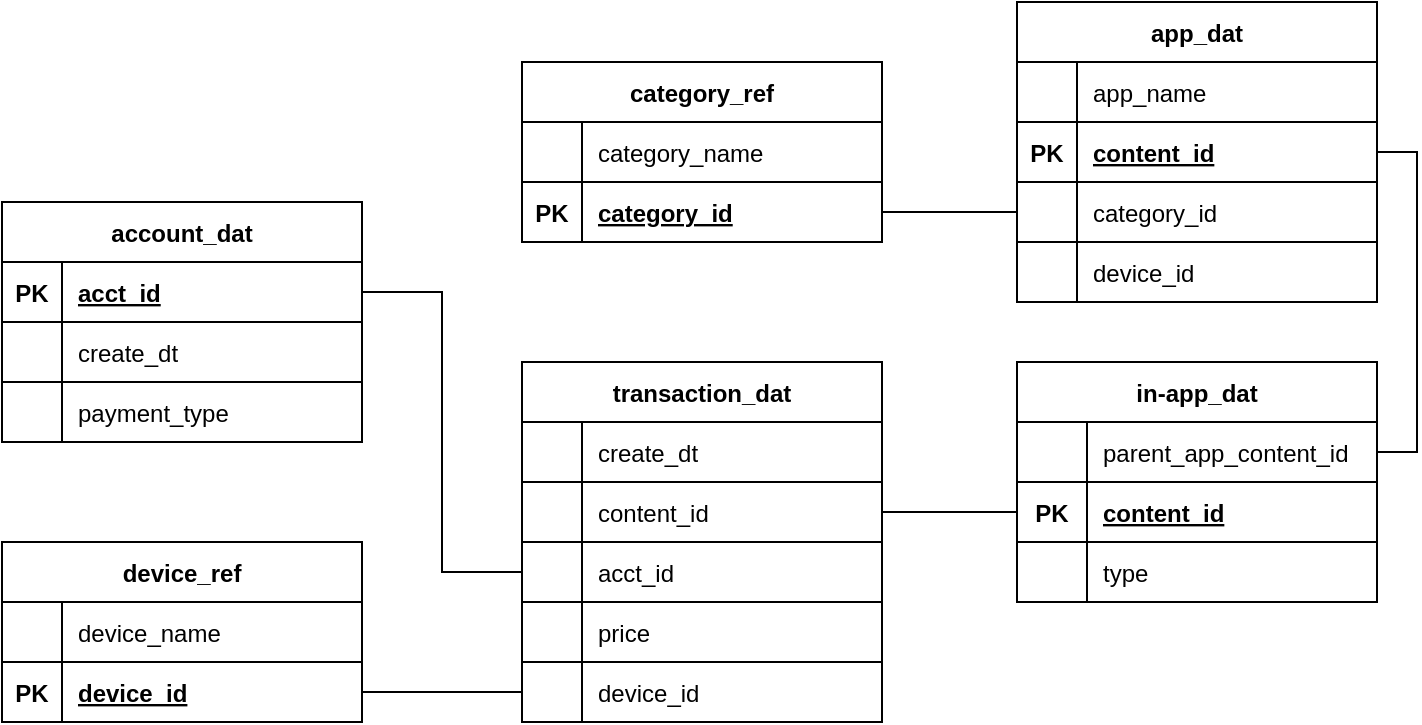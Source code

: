 <mxfile version="16.2.6" type="device"><diagram id="R2lEEEUBdFMjLlhIrx00" name="Page-1"><mxGraphModel dx="1298" dy="784" grid="1" gridSize="10" guides="1" tooltips="1" connect="1" arrows="1" fold="1" page="1" pageScale="1" pageWidth="850" pageHeight="1100" math="0" shadow="0" extFonts="Permanent Marker^https://fonts.googleapis.com/css?family=Permanent+Marker"><root><mxCell id="0"/><mxCell id="1" parent="0"/><mxCell id="m408FQ4ePBO5mhiic_5n-14" value="account_dat" style="shape=table;startSize=30;container=1;collapsible=1;childLayout=tableLayout;fixedRows=1;rowLines=1;fontStyle=1;align=center;resizeLast=1;" vertex="1" parent="1"><mxGeometry x="60" y="200" width="180" height="120" as="geometry"/></mxCell><mxCell id="m408FQ4ePBO5mhiic_5n-120" value="" style="shape=tableRow;horizontal=0;startSize=0;swimlaneHead=0;swimlaneBody=0;fillColor=none;collapsible=0;dropTarget=0;points=[[0,0.5],[1,0.5]];portConstraint=eastwest;top=0;left=0;right=0;bottom=1;" vertex="1" parent="m408FQ4ePBO5mhiic_5n-14"><mxGeometry y="30" width="180" height="30" as="geometry"/></mxCell><mxCell id="m408FQ4ePBO5mhiic_5n-121" value="PK" style="shape=partialRectangle;connectable=0;fillColor=none;top=0;left=0;bottom=0;right=0;fontStyle=1;overflow=hidden;" vertex="1" parent="m408FQ4ePBO5mhiic_5n-120"><mxGeometry width="30" height="30" as="geometry"><mxRectangle width="30" height="30" as="alternateBounds"/></mxGeometry></mxCell><mxCell id="m408FQ4ePBO5mhiic_5n-122" value="acct_id" style="shape=partialRectangle;connectable=0;fillColor=none;top=0;left=0;bottom=0;right=0;align=left;spacingLeft=6;fontStyle=5;overflow=hidden;" vertex="1" parent="m408FQ4ePBO5mhiic_5n-120"><mxGeometry x="30" width="150" height="30" as="geometry"><mxRectangle width="150" height="30" as="alternateBounds"/></mxGeometry></mxCell><mxCell id="m408FQ4ePBO5mhiic_5n-21" value="" style="shape=tableRow;horizontal=0;startSize=0;swimlaneHead=0;swimlaneBody=0;fillColor=none;collapsible=0;dropTarget=0;points=[[0,0.5],[1,0.5]];portConstraint=eastwest;top=0;left=0;right=0;bottom=0;" vertex="1" parent="m408FQ4ePBO5mhiic_5n-14"><mxGeometry y="60" width="180" height="30" as="geometry"/></mxCell><mxCell id="m408FQ4ePBO5mhiic_5n-22" value="" style="shape=partialRectangle;connectable=0;fillColor=none;top=0;left=0;bottom=0;right=0;editable=1;overflow=hidden;" vertex="1" parent="m408FQ4ePBO5mhiic_5n-21"><mxGeometry width="30" height="30" as="geometry"><mxRectangle width="30" height="30" as="alternateBounds"/></mxGeometry></mxCell><mxCell id="m408FQ4ePBO5mhiic_5n-23" value="create_dt" style="shape=partialRectangle;connectable=0;fillColor=none;top=0;left=0;bottom=0;right=0;align=left;spacingLeft=6;overflow=hidden;" vertex="1" parent="m408FQ4ePBO5mhiic_5n-21"><mxGeometry x="30" width="150" height="30" as="geometry"><mxRectangle width="150" height="30" as="alternateBounds"/></mxGeometry></mxCell><mxCell id="m408FQ4ePBO5mhiic_5n-24" value="" style="shape=tableRow;horizontal=0;startSize=0;swimlaneHead=0;swimlaneBody=0;fillColor=none;collapsible=0;dropTarget=0;points=[[0,0.5],[1,0.5]];portConstraint=eastwest;top=0;left=0;right=0;bottom=0;" vertex="1" parent="m408FQ4ePBO5mhiic_5n-14"><mxGeometry y="90" width="180" height="30" as="geometry"/></mxCell><mxCell id="m408FQ4ePBO5mhiic_5n-25" value="" style="shape=partialRectangle;connectable=0;fillColor=none;top=0;left=0;bottom=0;right=0;editable=1;overflow=hidden;" vertex="1" parent="m408FQ4ePBO5mhiic_5n-24"><mxGeometry width="30" height="30" as="geometry"><mxRectangle width="30" height="30" as="alternateBounds"/></mxGeometry></mxCell><mxCell id="m408FQ4ePBO5mhiic_5n-26" value="payment_type" style="shape=partialRectangle;connectable=0;fillColor=none;top=0;left=0;bottom=0;right=0;align=left;spacingLeft=6;overflow=hidden;" vertex="1" parent="m408FQ4ePBO5mhiic_5n-24"><mxGeometry x="30" width="150" height="30" as="geometry"><mxRectangle width="150" height="30" as="alternateBounds"/></mxGeometry></mxCell><mxCell id="m408FQ4ePBO5mhiic_5n-31" value="app_dat" style="shape=table;startSize=30;container=1;collapsible=1;childLayout=tableLayout;fixedRows=1;rowLines=1;fontStyle=1;align=center;resizeLast=1;" vertex="1" parent="1"><mxGeometry x="567.5" y="100" width="180" height="150" as="geometry"/></mxCell><mxCell id="m408FQ4ePBO5mhiic_5n-35" value="" style="shape=tableRow;horizontal=0;startSize=0;swimlaneHead=0;swimlaneBody=0;fillColor=none;collapsible=0;dropTarget=0;points=[[0,0.5],[1,0.5]];portConstraint=eastwest;top=0;left=0;right=0;bottom=0;" vertex="1" parent="m408FQ4ePBO5mhiic_5n-31"><mxGeometry y="30" width="180" height="30" as="geometry"/></mxCell><mxCell id="m408FQ4ePBO5mhiic_5n-36" value="" style="shape=partialRectangle;connectable=0;fillColor=none;top=0;left=0;bottom=0;right=0;editable=1;overflow=hidden;" vertex="1" parent="m408FQ4ePBO5mhiic_5n-35"><mxGeometry width="30" height="30" as="geometry"><mxRectangle width="30" height="30" as="alternateBounds"/></mxGeometry></mxCell><mxCell id="m408FQ4ePBO5mhiic_5n-37" value="app_name" style="shape=partialRectangle;connectable=0;fillColor=none;top=0;left=0;bottom=0;right=0;align=left;spacingLeft=6;overflow=hidden;" vertex="1" parent="m408FQ4ePBO5mhiic_5n-35"><mxGeometry x="30" width="150" height="30" as="geometry"><mxRectangle width="150" height="30" as="alternateBounds"/></mxGeometry></mxCell><mxCell id="m408FQ4ePBO5mhiic_5n-123" value="" style="shape=tableRow;horizontal=0;startSize=0;swimlaneHead=0;swimlaneBody=0;fillColor=none;collapsible=0;dropTarget=0;points=[[0,0.5],[1,0.5]];portConstraint=eastwest;top=0;left=0;right=0;bottom=1;" vertex="1" parent="m408FQ4ePBO5mhiic_5n-31"><mxGeometry y="60" width="180" height="30" as="geometry"/></mxCell><mxCell id="m408FQ4ePBO5mhiic_5n-124" value="PK" style="shape=partialRectangle;connectable=0;fillColor=none;top=1;left=0;bottom=0;right=0;fontStyle=1;overflow=hidden;" vertex="1" parent="m408FQ4ePBO5mhiic_5n-123"><mxGeometry width="30" height="30" as="geometry"><mxRectangle width="30" height="30" as="alternateBounds"/></mxGeometry></mxCell><mxCell id="m408FQ4ePBO5mhiic_5n-125" value="content_id" style="shape=partialRectangle;connectable=0;fillColor=none;top=1;left=0;bottom=0;right=0;align=left;spacingLeft=6;fontStyle=5;overflow=hidden;" vertex="1" parent="m408FQ4ePBO5mhiic_5n-123"><mxGeometry x="30" width="150" height="30" as="geometry"><mxRectangle width="150" height="30" as="alternateBounds"/></mxGeometry></mxCell><mxCell id="m408FQ4ePBO5mhiic_5n-41" value="" style="shape=tableRow;horizontal=0;startSize=0;swimlaneHead=0;swimlaneBody=0;fillColor=none;collapsible=0;dropTarget=0;points=[[0,0.5],[1,0.5]];portConstraint=eastwest;top=0;left=0;right=0;bottom=0;" vertex="1" parent="m408FQ4ePBO5mhiic_5n-31"><mxGeometry y="90" width="180" height="30" as="geometry"/></mxCell><mxCell id="m408FQ4ePBO5mhiic_5n-42" value="" style="shape=partialRectangle;connectable=0;fillColor=none;top=0;left=0;bottom=0;right=0;editable=1;overflow=hidden;" vertex="1" parent="m408FQ4ePBO5mhiic_5n-41"><mxGeometry width="30" height="30" as="geometry"><mxRectangle width="30" height="30" as="alternateBounds"/></mxGeometry></mxCell><mxCell id="m408FQ4ePBO5mhiic_5n-43" value="category_id" style="shape=partialRectangle;connectable=0;fillColor=none;top=0;left=0;bottom=0;right=0;align=left;spacingLeft=6;overflow=hidden;" vertex="1" parent="m408FQ4ePBO5mhiic_5n-41"><mxGeometry x="30" width="150" height="30" as="geometry"><mxRectangle width="150" height="30" as="alternateBounds"/></mxGeometry></mxCell><mxCell id="m408FQ4ePBO5mhiic_5n-44" value="" style="shape=tableRow;horizontal=0;startSize=0;swimlaneHead=0;swimlaneBody=0;fillColor=none;collapsible=0;dropTarget=0;points=[[0,0.5],[1,0.5]];portConstraint=eastwest;top=0;left=0;right=0;bottom=0;" vertex="1" parent="m408FQ4ePBO5mhiic_5n-31"><mxGeometry y="120" width="180" height="30" as="geometry"/></mxCell><mxCell id="m408FQ4ePBO5mhiic_5n-45" value="" style="shape=partialRectangle;connectable=0;fillColor=none;top=0;left=0;bottom=0;right=0;editable=1;overflow=hidden;" vertex="1" parent="m408FQ4ePBO5mhiic_5n-44"><mxGeometry width="30" height="30" as="geometry"><mxRectangle width="30" height="30" as="alternateBounds"/></mxGeometry></mxCell><mxCell id="m408FQ4ePBO5mhiic_5n-46" value="device_id" style="shape=partialRectangle;connectable=0;fillColor=none;top=0;left=0;bottom=0;right=0;align=left;spacingLeft=6;overflow=hidden;" vertex="1" parent="m408FQ4ePBO5mhiic_5n-44"><mxGeometry x="30" width="150" height="30" as="geometry"><mxRectangle width="150" height="30" as="alternateBounds"/></mxGeometry></mxCell><mxCell id="m408FQ4ePBO5mhiic_5n-47" value="in-app_dat" style="shape=table;startSize=30;container=1;collapsible=1;childLayout=tableLayout;fixedRows=1;rowLines=0;fontStyle=1;align=center;resizeLast=1;" vertex="1" parent="1"><mxGeometry x="567.5" y="280" width="180" height="120" as="geometry"/></mxCell><mxCell id="m408FQ4ePBO5mhiic_5n-48" value="" style="shape=tableRow;horizontal=0;startSize=0;swimlaneHead=0;swimlaneBody=0;fillColor=none;collapsible=0;dropTarget=0;points=[[0,0.5],[1,0.5]];portConstraint=eastwest;top=0;left=0;right=0;bottom=0;" vertex="1" parent="m408FQ4ePBO5mhiic_5n-47"><mxGeometry y="30" width="180" height="30" as="geometry"/></mxCell><mxCell id="m408FQ4ePBO5mhiic_5n-49" value="" style="shape=partialRectangle;connectable=0;fillColor=none;top=0;left=0;bottom=0;right=0;editable=1;overflow=hidden;" vertex="1" parent="m408FQ4ePBO5mhiic_5n-48"><mxGeometry width="35" height="30" as="geometry"><mxRectangle width="35" height="30" as="alternateBounds"/></mxGeometry></mxCell><mxCell id="m408FQ4ePBO5mhiic_5n-50" value="parent_app_content_id" style="shape=partialRectangle;connectable=0;fillColor=none;top=0;left=0;bottom=0;right=0;align=left;spacingLeft=6;overflow=hidden;" vertex="1" parent="m408FQ4ePBO5mhiic_5n-48"><mxGeometry x="35" width="145" height="30" as="geometry"><mxRectangle width="145" height="30" as="alternateBounds"/></mxGeometry></mxCell><mxCell id="m408FQ4ePBO5mhiic_5n-126" value="" style="shape=tableRow;horizontal=0;startSize=0;swimlaneHead=0;swimlaneBody=0;fillColor=none;collapsible=0;dropTarget=0;points=[[0,0.5],[1,0.5]];portConstraint=eastwest;top=0;left=0;right=0;bottom=1;shadow=0;" vertex="1" parent="m408FQ4ePBO5mhiic_5n-47"><mxGeometry y="60" width="180" height="30" as="geometry"/></mxCell><mxCell id="m408FQ4ePBO5mhiic_5n-127" value="PK" style="shape=partialRectangle;connectable=0;fillColor=none;top=1;left=0;bottom=0;right=0;fontStyle=1;overflow=hidden;" vertex="1" parent="m408FQ4ePBO5mhiic_5n-126"><mxGeometry width="35" height="30" as="geometry"><mxRectangle width="35" height="30" as="alternateBounds"/></mxGeometry></mxCell><mxCell id="m408FQ4ePBO5mhiic_5n-128" value="content_id" style="shape=partialRectangle;connectable=0;fillColor=none;top=1;left=0;bottom=0;right=0;align=left;spacingLeft=6;fontStyle=5;overflow=hidden;strokeColor=default;" vertex="1" parent="m408FQ4ePBO5mhiic_5n-126"><mxGeometry x="35" width="145" height="30" as="geometry"><mxRectangle width="145" height="30" as="alternateBounds"/></mxGeometry></mxCell><mxCell id="m408FQ4ePBO5mhiic_5n-54" value="" style="shape=tableRow;horizontal=0;startSize=0;swimlaneHead=0;swimlaneBody=0;fillColor=none;collapsible=0;dropTarget=0;points=[[0,0.5],[1,0.5]];portConstraint=eastwest;top=0;left=0;right=0;bottom=0;" vertex="1" parent="m408FQ4ePBO5mhiic_5n-47"><mxGeometry y="90" width="180" height="30" as="geometry"/></mxCell><mxCell id="m408FQ4ePBO5mhiic_5n-55" value="" style="shape=partialRectangle;connectable=0;fillColor=none;top=0;left=0;bottom=0;right=0;editable=1;overflow=hidden;" vertex="1" parent="m408FQ4ePBO5mhiic_5n-54"><mxGeometry width="35" height="30" as="geometry"><mxRectangle width="35" height="30" as="alternateBounds"/></mxGeometry></mxCell><mxCell id="m408FQ4ePBO5mhiic_5n-56" value="type" style="shape=partialRectangle;connectable=0;fillColor=none;top=0;left=0;bottom=0;right=0;align=left;spacingLeft=6;overflow=hidden;" vertex="1" parent="m408FQ4ePBO5mhiic_5n-54"><mxGeometry x="35" width="145" height="30" as="geometry"><mxRectangle width="145" height="30" as="alternateBounds"/></mxGeometry></mxCell><mxCell id="m408FQ4ePBO5mhiic_5n-62" value="device_ref" style="shape=table;startSize=30;container=1;collapsible=1;childLayout=tableLayout;fixedRows=1;rowLines=1;fontStyle=1;align=center;resizeLast=1;" vertex="1" parent="1"><mxGeometry x="60" y="370" width="180" height="90" as="geometry"/></mxCell><mxCell id="m408FQ4ePBO5mhiic_5n-63" value="" style="shape=tableRow;horizontal=0;startSize=0;swimlaneHead=0;swimlaneBody=0;fillColor=none;collapsible=0;dropTarget=0;points=[[0,0.5],[1,0.5]];portConstraint=eastwest;top=0;left=0;right=0;bottom=0;" vertex="1" parent="m408FQ4ePBO5mhiic_5n-62"><mxGeometry y="30" width="180" height="30" as="geometry"/></mxCell><mxCell id="m408FQ4ePBO5mhiic_5n-64" value="" style="shape=partialRectangle;connectable=0;fillColor=none;top=0;left=0;bottom=0;right=0;editable=1;overflow=hidden;" vertex="1" parent="m408FQ4ePBO5mhiic_5n-63"><mxGeometry width="30" height="30" as="geometry"><mxRectangle width="30" height="30" as="alternateBounds"/></mxGeometry></mxCell><mxCell id="m408FQ4ePBO5mhiic_5n-65" value="device_name" style="shape=partialRectangle;connectable=0;fillColor=none;top=0;left=0;bottom=0;right=0;align=left;spacingLeft=6;overflow=hidden;" vertex="1" parent="m408FQ4ePBO5mhiic_5n-63"><mxGeometry x="30" width="150" height="30" as="geometry"><mxRectangle width="150" height="30" as="alternateBounds"/></mxGeometry></mxCell><mxCell id="m408FQ4ePBO5mhiic_5n-90" value="" style="shape=tableRow;horizontal=0;startSize=0;swimlaneHead=0;swimlaneBody=0;fillColor=none;collapsible=0;dropTarget=0;points=[[0,0.5],[1,0.5]];portConstraint=eastwest;top=0;left=0;right=0;bottom=1;" vertex="1" parent="m408FQ4ePBO5mhiic_5n-62"><mxGeometry y="60" width="180" height="30" as="geometry"/></mxCell><mxCell id="m408FQ4ePBO5mhiic_5n-91" value="PK" style="shape=partialRectangle;connectable=0;fillColor=none;top=0;left=0;bottom=0;right=0;fontStyle=1;overflow=hidden;" vertex="1" parent="m408FQ4ePBO5mhiic_5n-90"><mxGeometry width="30" height="30" as="geometry"><mxRectangle width="30" height="30" as="alternateBounds"/></mxGeometry></mxCell><mxCell id="m408FQ4ePBO5mhiic_5n-92" value="device_id" style="shape=partialRectangle;connectable=0;fillColor=none;top=0;left=0;bottom=0;right=0;align=left;spacingLeft=6;fontStyle=5;overflow=hidden;" vertex="1" parent="m408FQ4ePBO5mhiic_5n-90"><mxGeometry x="30" width="150" height="30" as="geometry"><mxRectangle width="150" height="30" as="alternateBounds"/></mxGeometry></mxCell><mxCell id="m408FQ4ePBO5mhiic_5n-79" value="category_ref" style="shape=table;startSize=30;container=1;collapsible=1;childLayout=tableLayout;fixedRows=1;rowLines=1;fontStyle=1;align=center;resizeLast=1;" vertex="1" parent="1"><mxGeometry x="320" y="130" width="180" height="90" as="geometry"/></mxCell><mxCell id="m408FQ4ePBO5mhiic_5n-80" value="" style="shape=tableRow;horizontal=0;startSize=0;swimlaneHead=0;swimlaneBody=0;fillColor=none;collapsible=0;dropTarget=0;points=[[0,0.5],[1,0.5]];portConstraint=eastwest;top=0;left=0;right=0;bottom=0;" vertex="1" parent="m408FQ4ePBO5mhiic_5n-79"><mxGeometry y="30" width="180" height="30" as="geometry"/></mxCell><mxCell id="m408FQ4ePBO5mhiic_5n-81" value="" style="shape=partialRectangle;connectable=0;fillColor=none;top=0;left=0;bottom=0;right=0;editable=1;overflow=hidden;" vertex="1" parent="m408FQ4ePBO5mhiic_5n-80"><mxGeometry width="30" height="30" as="geometry"><mxRectangle width="30" height="30" as="alternateBounds"/></mxGeometry></mxCell><mxCell id="m408FQ4ePBO5mhiic_5n-82" value="category_name" style="shape=partialRectangle;connectable=0;fillColor=none;top=0;left=0;bottom=0;right=0;align=left;spacingLeft=6;overflow=hidden;" vertex="1" parent="m408FQ4ePBO5mhiic_5n-80"><mxGeometry x="30" width="150" height="30" as="geometry"><mxRectangle width="150" height="30" as="alternateBounds"/></mxGeometry></mxCell><mxCell id="m408FQ4ePBO5mhiic_5n-97" value="" style="shape=tableRow;horizontal=0;startSize=0;swimlaneHead=0;swimlaneBody=0;fillColor=none;collapsible=0;dropTarget=0;points=[[0,0.5],[1,0.5]];portConstraint=eastwest;top=0;left=0;right=0;bottom=1;" vertex="1" parent="m408FQ4ePBO5mhiic_5n-79"><mxGeometry y="60" width="180" height="30" as="geometry"/></mxCell><mxCell id="m408FQ4ePBO5mhiic_5n-98" value="PK" style="shape=partialRectangle;connectable=0;fillColor=none;top=0;left=0;bottom=0;right=0;fontStyle=1;overflow=hidden;" vertex="1" parent="m408FQ4ePBO5mhiic_5n-97"><mxGeometry width="30" height="30" as="geometry"><mxRectangle width="30" height="30" as="alternateBounds"/></mxGeometry></mxCell><mxCell id="m408FQ4ePBO5mhiic_5n-99" value="category_id" style="shape=partialRectangle;connectable=0;fillColor=none;top=1;left=0;bottom=0;right=0;align=left;spacingLeft=6;fontStyle=5;overflow=hidden;" vertex="1" parent="m408FQ4ePBO5mhiic_5n-97"><mxGeometry x="30" width="150" height="30" as="geometry"><mxRectangle width="150" height="30" as="alternateBounds"/></mxGeometry></mxCell><mxCell id="m408FQ4ePBO5mhiic_5n-100" value="transaction_dat" style="shape=table;startSize=30;container=1;collapsible=1;childLayout=tableLayout;fixedRows=1;rowLines=1;fontStyle=1;align=center;resizeLast=1;" vertex="1" parent="1"><mxGeometry x="320" y="280" width="180" height="180" as="geometry"/></mxCell><mxCell id="m408FQ4ePBO5mhiic_5n-101" value="" style="shape=tableRow;horizontal=0;startSize=0;swimlaneHead=0;swimlaneBody=0;fillColor=none;collapsible=0;dropTarget=0;points=[[0,0.5],[1,0.5]];portConstraint=eastwest;top=0;left=0;right=0;bottom=0;" vertex="1" parent="m408FQ4ePBO5mhiic_5n-100"><mxGeometry y="30" width="180" height="30" as="geometry"/></mxCell><mxCell id="m408FQ4ePBO5mhiic_5n-102" value="" style="shape=partialRectangle;connectable=0;fillColor=none;top=0;left=0;bottom=0;right=0;editable=1;overflow=hidden;" vertex="1" parent="m408FQ4ePBO5mhiic_5n-101"><mxGeometry width="30" height="30" as="geometry"><mxRectangle width="30" height="30" as="alternateBounds"/></mxGeometry></mxCell><mxCell id="m408FQ4ePBO5mhiic_5n-103" value="create_dt" style="shape=partialRectangle;connectable=0;fillColor=none;top=0;left=0;bottom=0;right=0;align=left;spacingLeft=6;overflow=hidden;" vertex="1" parent="m408FQ4ePBO5mhiic_5n-101"><mxGeometry x="30" width="150" height="30" as="geometry"><mxRectangle width="150" height="30" as="alternateBounds"/></mxGeometry></mxCell><mxCell id="m408FQ4ePBO5mhiic_5n-104" value="" style="shape=tableRow;horizontal=0;startSize=0;swimlaneHead=0;swimlaneBody=0;fillColor=none;collapsible=0;dropTarget=0;points=[[0,0.5],[1,0.5]];portConstraint=eastwest;top=0;left=0;right=0;bottom=0;" vertex="1" parent="m408FQ4ePBO5mhiic_5n-100"><mxGeometry y="60" width="180" height="30" as="geometry"/></mxCell><mxCell id="m408FQ4ePBO5mhiic_5n-105" value="" style="shape=partialRectangle;connectable=0;fillColor=none;top=0;left=0;bottom=0;right=0;editable=1;overflow=hidden;" vertex="1" parent="m408FQ4ePBO5mhiic_5n-104"><mxGeometry width="30" height="30" as="geometry"><mxRectangle width="30" height="30" as="alternateBounds"/></mxGeometry></mxCell><mxCell id="m408FQ4ePBO5mhiic_5n-106" value="content_id" style="shape=partialRectangle;connectable=0;fillColor=none;top=0;left=0;bottom=0;right=0;align=left;spacingLeft=6;overflow=hidden;" vertex="1" parent="m408FQ4ePBO5mhiic_5n-104"><mxGeometry x="30" width="150" height="30" as="geometry"><mxRectangle width="150" height="30" as="alternateBounds"/></mxGeometry></mxCell><mxCell id="m408FQ4ePBO5mhiic_5n-110" value="" style="shape=tableRow;horizontal=0;startSize=0;swimlaneHead=0;swimlaneBody=0;fillColor=none;collapsible=0;dropTarget=0;points=[[0,0.5],[1,0.5]];portConstraint=eastwest;top=0;left=0;right=0;bottom=0;" vertex="1" parent="m408FQ4ePBO5mhiic_5n-100"><mxGeometry y="90" width="180" height="30" as="geometry"/></mxCell><mxCell id="m408FQ4ePBO5mhiic_5n-111" value="" style="shape=partialRectangle;connectable=0;fillColor=none;top=0;left=0;bottom=0;right=0;editable=1;overflow=hidden;" vertex="1" parent="m408FQ4ePBO5mhiic_5n-110"><mxGeometry width="30" height="30" as="geometry"><mxRectangle width="30" height="30" as="alternateBounds"/></mxGeometry></mxCell><mxCell id="m408FQ4ePBO5mhiic_5n-112" value="acct_id" style="shape=partialRectangle;connectable=0;fillColor=none;top=0;left=0;bottom=0;right=0;align=left;spacingLeft=6;overflow=hidden;" vertex="1" parent="m408FQ4ePBO5mhiic_5n-110"><mxGeometry x="30" width="150" height="30" as="geometry"><mxRectangle width="150" height="30" as="alternateBounds"/></mxGeometry></mxCell><mxCell id="m408FQ4ePBO5mhiic_5n-117" value="" style="shape=tableRow;horizontal=0;startSize=0;swimlaneHead=0;swimlaneBody=0;fillColor=none;collapsible=0;dropTarget=0;points=[[0,0.5],[1,0.5]];portConstraint=eastwest;top=0;left=0;right=0;bottom=0;" vertex="1" parent="m408FQ4ePBO5mhiic_5n-100"><mxGeometry y="120" width="180" height="30" as="geometry"/></mxCell><mxCell id="m408FQ4ePBO5mhiic_5n-118" value="" style="shape=partialRectangle;connectable=0;fillColor=none;top=0;left=0;bottom=0;right=0;editable=1;overflow=hidden;" vertex="1" parent="m408FQ4ePBO5mhiic_5n-117"><mxGeometry width="30" height="30" as="geometry"><mxRectangle width="30" height="30" as="alternateBounds"/></mxGeometry></mxCell><mxCell id="m408FQ4ePBO5mhiic_5n-119" value="price" style="shape=partialRectangle;connectable=0;fillColor=none;top=0;left=0;bottom=0;right=0;align=left;spacingLeft=6;overflow=hidden;" vertex="1" parent="m408FQ4ePBO5mhiic_5n-117"><mxGeometry x="30" width="150" height="30" as="geometry"><mxRectangle width="150" height="30" as="alternateBounds"/></mxGeometry></mxCell><mxCell id="m408FQ4ePBO5mhiic_5n-107" value="" style="shape=tableRow;horizontal=0;startSize=0;swimlaneHead=0;swimlaneBody=0;fillColor=none;collapsible=0;dropTarget=0;points=[[0,0.5],[1,0.5]];portConstraint=eastwest;top=0;left=0;right=0;bottom=0;" vertex="1" parent="m408FQ4ePBO5mhiic_5n-100"><mxGeometry y="150" width="180" height="30" as="geometry"/></mxCell><mxCell id="m408FQ4ePBO5mhiic_5n-108" value="" style="shape=partialRectangle;connectable=0;fillColor=none;top=0;left=0;bottom=0;right=0;editable=1;overflow=hidden;" vertex="1" parent="m408FQ4ePBO5mhiic_5n-107"><mxGeometry width="30" height="30" as="geometry"><mxRectangle width="30" height="30" as="alternateBounds"/></mxGeometry></mxCell><mxCell id="m408FQ4ePBO5mhiic_5n-109" value="device_id" style="shape=partialRectangle;connectable=0;fillColor=none;top=0;left=0;bottom=0;right=0;align=left;spacingLeft=6;overflow=hidden;" vertex="1" parent="m408FQ4ePBO5mhiic_5n-107"><mxGeometry x="30" width="150" height="30" as="geometry"><mxRectangle width="150" height="30" as="alternateBounds"/></mxGeometry></mxCell><mxCell id="m408FQ4ePBO5mhiic_5n-129" style="edgeStyle=orthogonalEdgeStyle;rounded=0;orthogonalLoop=1;jettySize=auto;html=1;exitX=1;exitY=0.5;exitDx=0;exitDy=0;entryX=1;entryY=0.5;entryDx=0;entryDy=0;endArrow=none;endFill=0;" edge="1" parent="1" source="m408FQ4ePBO5mhiic_5n-123" target="m408FQ4ePBO5mhiic_5n-48"><mxGeometry relative="1" as="geometry"/></mxCell><mxCell id="m408FQ4ePBO5mhiic_5n-130" style="edgeStyle=orthogonalEdgeStyle;rounded=0;orthogonalLoop=1;jettySize=auto;html=1;exitX=1;exitY=0.5;exitDx=0;exitDy=0;entryX=0;entryY=0.5;entryDx=0;entryDy=0;endArrow=none;endFill=0;" edge="1" parent="1" source="m408FQ4ePBO5mhiic_5n-104" target="m408FQ4ePBO5mhiic_5n-126"><mxGeometry relative="1" as="geometry"/></mxCell><mxCell id="m408FQ4ePBO5mhiic_5n-131" style="edgeStyle=orthogonalEdgeStyle;rounded=0;orthogonalLoop=1;jettySize=auto;html=1;exitX=1;exitY=0.5;exitDx=0;exitDy=0;entryX=0;entryY=0.5;entryDx=0;entryDy=0;endArrow=none;endFill=0;" edge="1" parent="1" source="m408FQ4ePBO5mhiic_5n-97" target="m408FQ4ePBO5mhiic_5n-41"><mxGeometry relative="1" as="geometry"/></mxCell><mxCell id="m408FQ4ePBO5mhiic_5n-132" style="edgeStyle=orthogonalEdgeStyle;rounded=0;orthogonalLoop=1;jettySize=auto;html=1;exitX=1;exitY=0.5;exitDx=0;exitDy=0;entryX=0;entryY=0.5;entryDx=0;entryDy=0;endArrow=none;endFill=0;startArrow=none;startFill=0;" edge="1" parent="1" source="m408FQ4ePBO5mhiic_5n-120" target="m408FQ4ePBO5mhiic_5n-110"><mxGeometry relative="1" as="geometry"/></mxCell><mxCell id="m408FQ4ePBO5mhiic_5n-133" style="edgeStyle=orthogonalEdgeStyle;rounded=0;orthogonalLoop=1;jettySize=auto;html=1;exitX=1;exitY=0.5;exitDx=0;exitDy=0;entryX=0;entryY=0.5;entryDx=0;entryDy=0;startArrow=none;startFill=0;endArrow=none;endFill=0;" edge="1" parent="1" source="m408FQ4ePBO5mhiic_5n-90" target="m408FQ4ePBO5mhiic_5n-107"><mxGeometry relative="1" as="geometry"/></mxCell></root></mxGraphModel></diagram></mxfile>